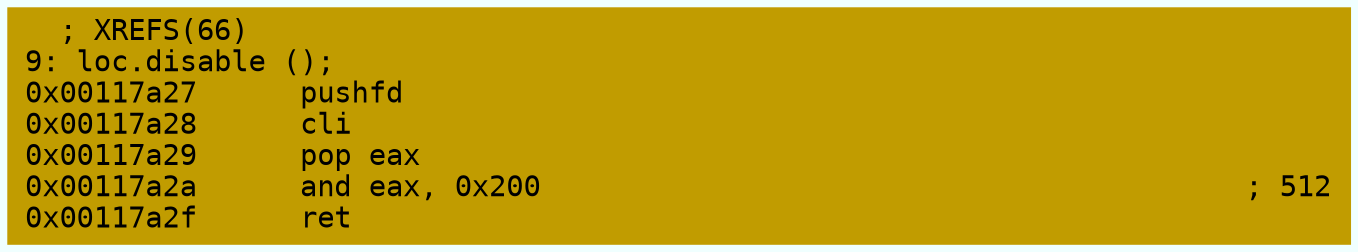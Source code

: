 digraph code {
	graph [bgcolor=azure fontsize=8 fontname="Courier" splines="ortho"];
	node [fillcolor=gray style=filled shape=box];
	edge [arrowhead="normal"];
	"0x00117a27" [URL="loc.disable/0x00117a27", fillcolor="#c19c00",color="#c19c00", fontname="Courier",label="  ; XREFS(66)\l9: loc.disable ();\l0x00117a27      pushfd\l0x00117a28      cli\l0x00117a29      pop eax\l0x00117a2a      and eax, 0x200                                         ; 512\l0x00117a2f      ret\l"]
}
